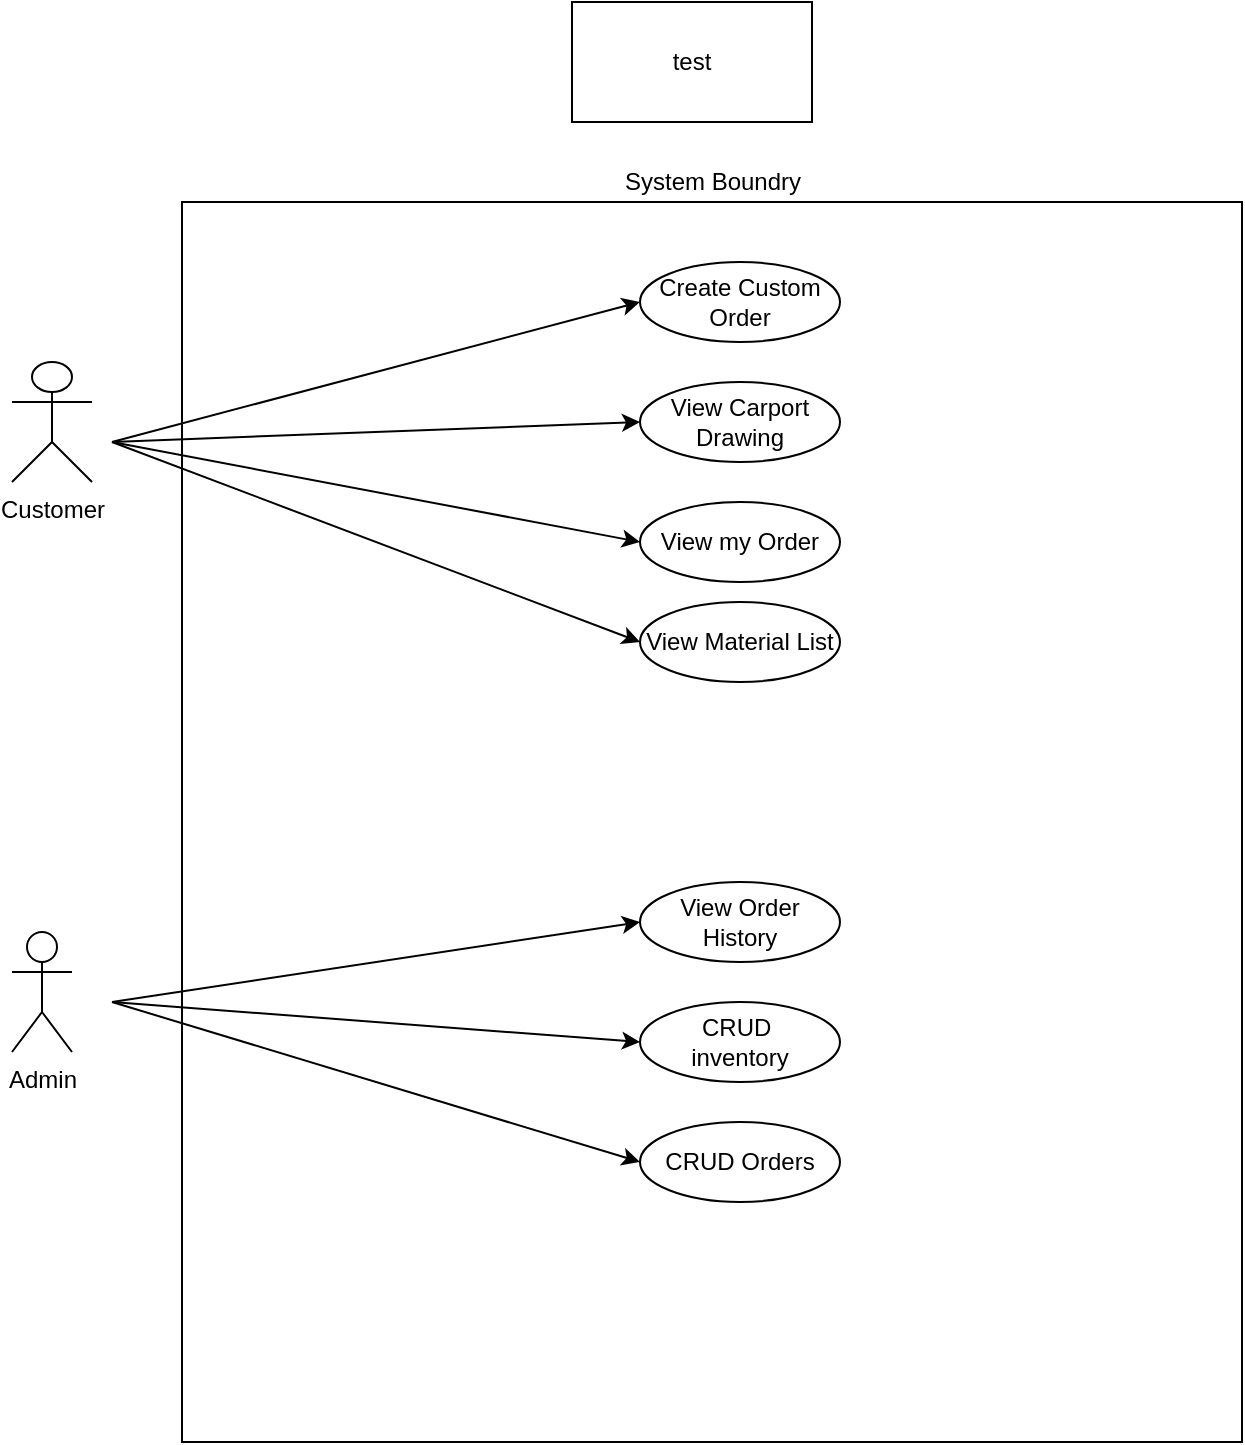<mxfile version="14.6.9" type="github">
  <diagram id="ygdzen8UIL2z9Q3izg6u" name="Page-1">
    <mxGraphModel dx="1422" dy="763" grid="1" gridSize="10" guides="1" tooltips="1" connect="1" arrows="1" fold="1" page="1" pageScale="1" pageWidth="827" pageHeight="1169" math="0" shadow="0">
      <root>
        <mxCell id="0" />
        <mxCell id="1" parent="0" />
        <mxCell id="fhKEaw7kfPtzZ2sWskrr-1" value="Customer" style="shape=umlActor;verticalLabelPosition=bottom;verticalAlign=top;html=1;outlineConnect=0;" parent="1" vertex="1">
          <mxGeometry x="100" y="200" width="40" height="60" as="geometry" />
        </mxCell>
        <mxCell id="fhKEaw7kfPtzZ2sWskrr-2" value="Admin" style="shape=umlActor;verticalLabelPosition=bottom;verticalAlign=top;html=1;outlineConnect=0;" parent="1" vertex="1">
          <mxGeometry x="100" y="485" width="30" height="60" as="geometry" />
        </mxCell>
        <mxCell id="fhKEaw7kfPtzZ2sWskrr-5" value="&lt;br&gt;&lt;br&gt;&lt;br&gt;&lt;br&gt;&lt;br&gt;&lt;br&gt;&lt;br&gt;&lt;br&gt;" style="rounded=0;whiteSpace=wrap;html=1;fillColor=none;" parent="1" vertex="1">
          <mxGeometry x="185" y="120" width="530" height="620" as="geometry" />
        </mxCell>
        <mxCell id="fhKEaw7kfPtzZ2sWskrr-6" value="System Boundry" style="text;html=1;align=center;verticalAlign=middle;resizable=0;points=[];autosize=1;strokeColor=none;" parent="1" vertex="1">
          <mxGeometry x="400" y="100" width="100" height="20" as="geometry" />
        </mxCell>
        <mxCell id="fhKEaw7kfPtzZ2sWskrr-7" value="Create Custom Order" style="ellipse;whiteSpace=wrap;html=1;fillColor=none;" parent="1" vertex="1">
          <mxGeometry x="414" y="150" width="100" height="40" as="geometry" />
        </mxCell>
        <mxCell id="fhKEaw7kfPtzZ2sWskrr-9" value="View my Order" style="ellipse;whiteSpace=wrap;html=1;fillColor=none;" parent="1" vertex="1">
          <mxGeometry x="414" y="270" width="100" height="40" as="geometry" />
        </mxCell>
        <mxCell id="fhKEaw7kfPtzZ2sWskrr-10" value="CRUD Orders" style="ellipse;whiteSpace=wrap;html=1;fillColor=none;" parent="1" vertex="1">
          <mxGeometry x="414" y="580" width="100" height="40" as="geometry" />
        </mxCell>
        <mxCell id="fhKEaw7kfPtzZ2sWskrr-12" value="View Order History" style="ellipse;whiteSpace=wrap;html=1;fillColor=none;" parent="1" vertex="1">
          <mxGeometry x="414" y="460" width="100" height="40" as="geometry" />
        </mxCell>
        <mxCell id="fhKEaw7kfPtzZ2sWskrr-13" value="&lt;span&gt;CRUD&amp;nbsp;&lt;/span&gt;&lt;br&gt;&lt;span&gt;inventory&lt;/span&gt;" style="ellipse;whiteSpace=wrap;html=1;fillColor=none;" parent="1" vertex="1">
          <mxGeometry x="414" y="520" width="100" height="40" as="geometry" />
        </mxCell>
        <mxCell id="fhKEaw7kfPtzZ2sWskrr-17" value="" style="endArrow=classic;html=1;entryX=0;entryY=0.5;entryDx=0;entryDy=0;" parent="1" target="fhKEaw7kfPtzZ2sWskrr-13" edge="1">
          <mxGeometry width="50" height="50" relative="1" as="geometry">
            <mxPoint x="150" y="520" as="sourcePoint" />
            <mxPoint x="200" y="470" as="targetPoint" />
          </mxGeometry>
        </mxCell>
        <mxCell id="fhKEaw7kfPtzZ2sWskrr-18" value="" style="endArrow=classic;html=1;entryX=0;entryY=0.5;entryDx=0;entryDy=0;" parent="1" target="fhKEaw7kfPtzZ2sWskrr-7" edge="1">
          <mxGeometry width="50" height="50" relative="1" as="geometry">
            <mxPoint x="150" y="240" as="sourcePoint" />
            <mxPoint x="200" y="190" as="targetPoint" />
          </mxGeometry>
        </mxCell>
        <mxCell id="fhKEaw7kfPtzZ2sWskrr-22" value="" style="endArrow=classic;html=1;entryX=0;entryY=0.5;entryDx=0;entryDy=0;" parent="1" target="fhKEaw7kfPtzZ2sWskrr-12" edge="1">
          <mxGeometry width="50" height="50" relative="1" as="geometry">
            <mxPoint x="150" y="520" as="sourcePoint" />
            <mxPoint x="420" y="440" as="targetPoint" />
          </mxGeometry>
        </mxCell>
        <mxCell id="fhKEaw7kfPtzZ2sWskrr-24" value="View Carport Drawing" style="ellipse;whiteSpace=wrap;html=1;fillColor=none;" parent="1" vertex="1">
          <mxGeometry x="414" y="210" width="100" height="40" as="geometry" />
        </mxCell>
        <mxCell id="fhKEaw7kfPtzZ2sWskrr-26" value="" style="endArrow=classic;html=1;entryX=0;entryY=0.5;entryDx=0;entryDy=0;" parent="1" target="fhKEaw7kfPtzZ2sWskrr-24" edge="1">
          <mxGeometry width="50" height="50" relative="1" as="geometry">
            <mxPoint x="150" y="240" as="sourcePoint" />
            <mxPoint x="420" y="370" as="targetPoint" />
          </mxGeometry>
        </mxCell>
        <mxCell id="fhKEaw7kfPtzZ2sWskrr-28" value="" style="endArrow=classic;html=1;entryX=0;entryY=0.5;entryDx=0;entryDy=0;" parent="1" target="fhKEaw7kfPtzZ2sWskrr-9" edge="1">
          <mxGeometry width="50" height="50" relative="1" as="geometry">
            <mxPoint x="150" y="240" as="sourcePoint" />
            <mxPoint x="420" y="370" as="targetPoint" />
          </mxGeometry>
        </mxCell>
        <mxCell id="fhKEaw7kfPtzZ2sWskrr-33" value="" style="endArrow=classic;html=1;entryX=0;entryY=0.5;entryDx=0;entryDy=0;" parent="1" target="fhKEaw7kfPtzZ2sWskrr-10" edge="1">
          <mxGeometry width="50" height="50" relative="1" as="geometry">
            <mxPoint x="150" y="520" as="sourcePoint" />
            <mxPoint x="420" y="370" as="targetPoint" />
          </mxGeometry>
        </mxCell>
        <mxCell id="fhKEaw7kfPtzZ2sWskrr-35" value="View Material List" style="ellipse;whiteSpace=wrap;html=1;fillColor=none;" parent="1" vertex="1">
          <mxGeometry x="414" y="320" width="100" height="40" as="geometry" />
        </mxCell>
        <mxCell id="fhKEaw7kfPtzZ2sWskrr-36" value="" style="endArrow=classic;html=1;entryX=0;entryY=0.5;entryDx=0;entryDy=0;" parent="1" target="fhKEaw7kfPtzZ2sWskrr-35" edge="1">
          <mxGeometry width="50" height="50" relative="1" as="geometry">
            <mxPoint x="150" y="240" as="sourcePoint" />
            <mxPoint x="420" y="370" as="targetPoint" />
          </mxGeometry>
        </mxCell>
        <mxCell id="zwA4oIyYL0pUJ5uWJ_54-3" value="test" style="rounded=0;whiteSpace=wrap;html=1;" vertex="1" parent="1">
          <mxGeometry x="380" y="20" width="120" height="60" as="geometry" />
        </mxCell>
      </root>
    </mxGraphModel>
  </diagram>
</mxfile>
